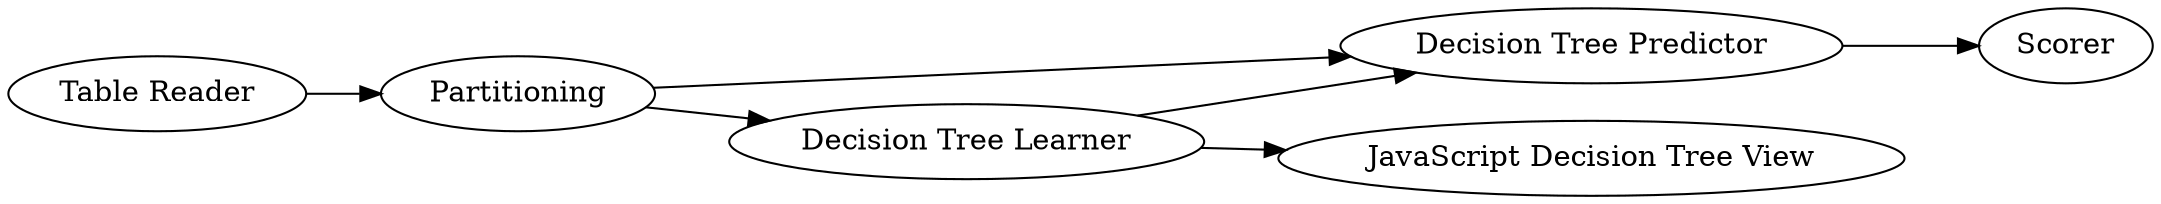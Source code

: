 digraph {
	4 -> 5
	3 -> 4
	3 -> 16
	1 -> 2
	2 -> 3
	2 -> 4
	5 [label=Scorer]
	16 [label="JavaScript Decision Tree View"]
	1 [label="Table Reader"]
	4 [label="Decision Tree Predictor"]
	3 [label="Decision Tree Learner"]
	2 [label=Partitioning]
	rankdir=LR
}
